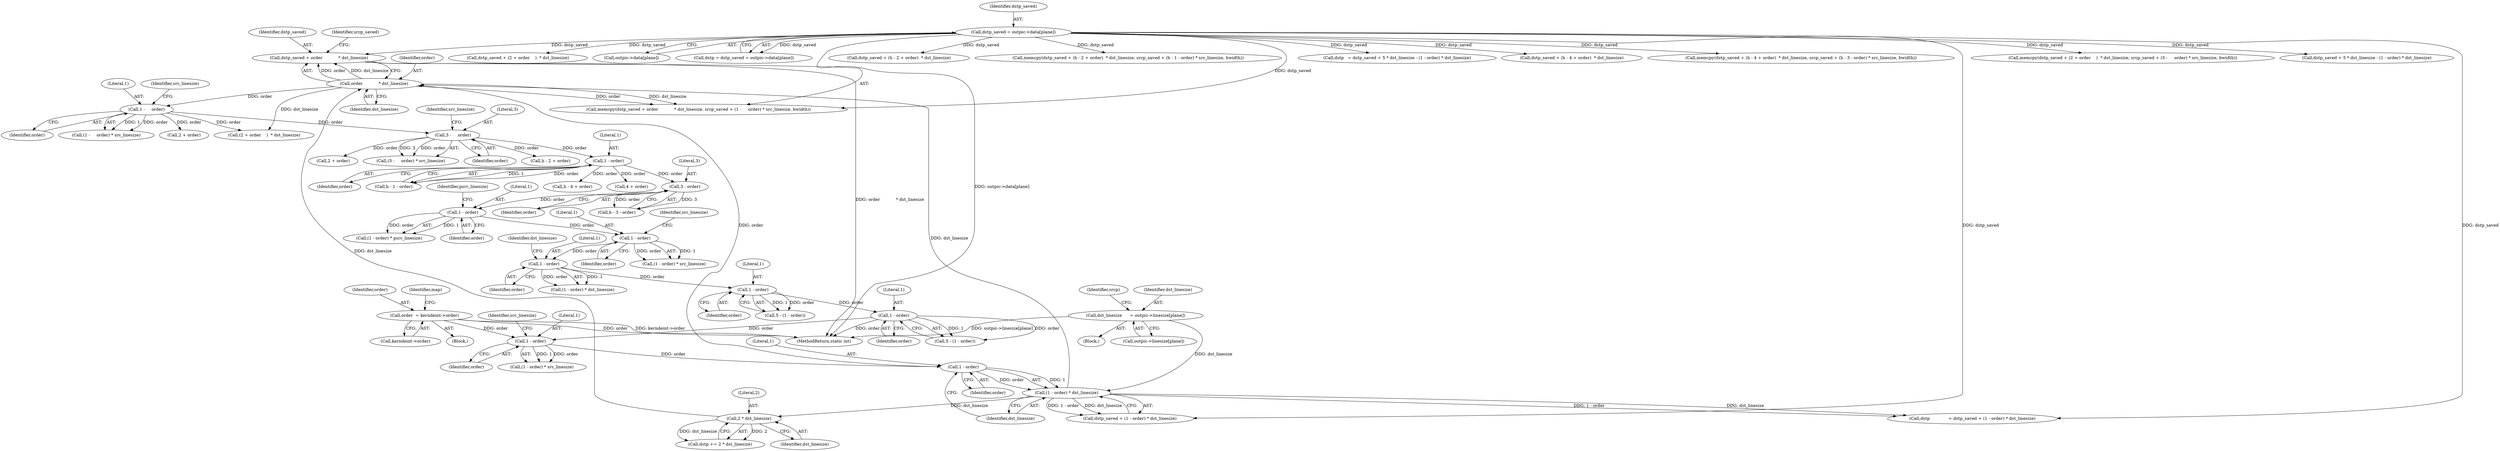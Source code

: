 digraph "0_FFmpeg_e43a0a232dbf6d3c161823c2e07c52e76227a1bc_5@pointer" {
"1000371" [label="(Call,dstp_saved + order            * dst_linesize)"];
"1000313" [label="(Call,dstp_saved = outpic->data[plane])"];
"1000373" [label="(Call,order            * dst_linesize)"];
"1000341" [label="(Call,1 - order)"];
"1000332" [label="(Call,1 - order)"];
"1000186" [label="(Call,order  = kerndeint->order)"];
"1000587" [label="(Call,1 - order)"];
"1000578" [label="(Call,1 - order)"];
"1000569" [label="(Call,1 - order)"];
"1000504" [label="(Call,1 - order)"];
"1000453" [label="(Call,1 - order)"];
"1000435" [label="(Call,3 - order)"];
"1000415" [label="(Call,1 - order)"];
"1000395" [label="(Call,3 -     order)"];
"1000379" [label="(Call,1 -     order)"];
"1000367" [label="(Call,2 * dst_linesize)"];
"1000340" [label="(Call,(1 - order) * dst_linesize)"];
"1000320" [label="(Call,dst_linesize      = outpic->linesize[plane])"];
"1000572" [label="(Identifier,dst_linesize)"];
"1000385" [label="(Call,dstp_saved + (2 + order    )  * dst_linesize)"];
"1000315" [label="(Call,outpic->data[plane])"];
"1000311" [label="(Call,dstp = dstp_saved = outpic->data[plane])"];
"1001159" [label="(MethodReturn,static int)"];
"1000314" [label="(Identifier,dstp_saved)"];
"1000186" [label="(Call,order  = kerndeint->order)"];
"1000373" [label="(Call,order            * dst_linesize)"];
"1000381" [label="(Identifier,order)"];
"1000380" [label="(Literal,1)"];
"1000505" [label="(Literal,1)"];
"1000404" [label="(Call,h - 2 + order)"];
"1000344" [label="(Identifier,dst_linesize)"];
"1000587" [label="(Call,1 - order)"];
"1000454" [label="(Literal,1)"];
"1000426" [label="(Call,4 + order)"];
"1000578" [label="(Call,1 - order)"];
"1000585" [label="(Call,5 - (1 - order))"];
"1000571" [label="(Identifier,order)"];
"1000313" [label="(Call,dstp_saved = outpic->data[plane])"];
"1000395" [label="(Call,3 -     order)"];
"1000328" [label="(Identifier,srcp)"];
"1000379" [label="(Call,1 -     order)"];
"1000456" [label="(Identifier,psrc_linesize)"];
"1000568" [label="(Call,(1 - order) * dst_linesize)"];
"1000503" [label="(Call,(1 - order) * src_linesize)"];
"1000321" [label="(Identifier,dst_linesize)"];
"1000401" [label="(Call,dstp_saved + (h - 2 + order)  * dst_linesize)"];
"1000334" [label="(Identifier,order)"];
"1000335" [label="(Identifier,src_linesize)"];
"1000367" [label="(Call,2 * dst_linesize)"];
"1000371" [label="(Call,dstp_saved + order            * dst_linesize)"];
"1000331" [label="(Call,(1 - order) * src_linesize)"];
"1000398" [label="(Identifier,src_linesize)"];
"1000453" [label="(Call,1 - order)"];
"1000340" [label="(Call,(1 - order) * dst_linesize)"];
"1000120" [label="(Block,)"];
"1000406" [label="(Call,2 + order)"];
"1000264" [label="(Block,)"];
"1000452" [label="(Call,(1 - order) * psrc_linesize)"];
"1000375" [label="(Identifier,dst_linesize)"];
"1000341" [label="(Call,1 - order)"];
"1000588" [label="(Literal,1)"];
"1000433" [label="(Call,h - 3 - order)"];
"1000400" [label="(Call,memcpy(dstp_saved + (h - 2 + order)  * dst_linesize, srcp_saved + (h - 1 - order) * src_linesize, bwidth))"];
"1000365" [label="(Call,dstp += 2 * dst_linesize)"];
"1000343" [label="(Identifier,order)"];
"1000378" [label="(Call,(1 -     order) * src_linesize)"];
"1000436" [label="(Literal,3)"];
"1000387" [label="(Call,(2 + order    )  * dst_linesize)"];
"1000370" [label="(Call,memcpy(dstp_saved + order            * dst_linesize, srcp_saved + (1 -     order) * src_linesize, bwidth))"];
"1000437" [label="(Identifier,order)"];
"1000372" [label="(Identifier,dstp_saved)"];
"1000320" [label="(Call,dst_linesize      = outpic->linesize[plane])"];
"1000560" [label="(Call,dstp   = dstp_saved + 5 * dst_linesize - (1 - order) * dst_linesize)"];
"1000421" [label="(Call,dstp_saved + (h - 4 + order)  * dst_linesize)"];
"1000338" [label="(Call,dstp_saved + (1 - order) * dst_linesize)"];
"1000507" [label="(Identifier,src_linesize)"];
"1000368" [label="(Literal,2)"];
"1000420" [label="(Call,memcpy(dstp_saved + (h - 4 + order)  * dst_linesize, srcp_saved + (h - 3 - order) * src_linesize, bwidth))"];
"1000417" [label="(Identifier,order)"];
"1000336" [label="(Call,dstp              = dstp_saved + (1 - order) * dst_linesize)"];
"1000394" [label="(Call,(3 -     order) * src_linesize)"];
"1000579" [label="(Literal,1)"];
"1000384" [label="(Call,memcpy(dstp_saved + (2 + order    )  * dst_linesize, srcp_saved + (3 -     order) * src_linesize, bwidth))"];
"1000342" [label="(Literal,1)"];
"1000569" [label="(Call,1 - order)"];
"1000369" [label="(Identifier,dst_linesize)"];
"1000388" [label="(Call,2 + order)"];
"1000188" [label="(Call,kerndeint->order)"];
"1000382" [label="(Identifier,src_linesize)"];
"1000562" [label="(Call,dstp_saved + 5 * dst_linesize - (1 - order) * dst_linesize)"];
"1000413" [label="(Call,h - 1 - order)"];
"1000374" [label="(Identifier,order)"];
"1000570" [label="(Literal,1)"];
"1000424" [label="(Call,h - 4 + order)"];
"1000576" [label="(Call,5 - (1 - order))"];
"1000416" [label="(Literal,1)"];
"1000332" [label="(Call,1 - order)"];
"1000504" [label="(Call,1 - order)"];
"1000589" [label="(Identifier,order)"];
"1000396" [label="(Literal,3)"];
"1000187" [label="(Identifier,order)"];
"1000506" [label="(Identifier,order)"];
"1000377" [label="(Identifier,srcp_saved)"];
"1000322" [label="(Call,outpic->linesize[plane])"];
"1000580" [label="(Identifier,order)"];
"1000397" [label="(Identifier,order)"];
"1000455" [label="(Identifier,order)"];
"1000333" [label="(Literal,1)"];
"1000415" [label="(Call,1 - order)"];
"1000193" [label="(Identifier,map)"];
"1000435" [label="(Call,3 - order)"];
"1000371" -> "1000370"  [label="AST: "];
"1000371" -> "1000373"  [label="CFG: "];
"1000372" -> "1000371"  [label="AST: "];
"1000373" -> "1000371"  [label="AST: "];
"1000377" -> "1000371"  [label="CFG: "];
"1000371" -> "1001159"  [label="DDG: order            * dst_linesize"];
"1000313" -> "1000371"  [label="DDG: dstp_saved"];
"1000373" -> "1000371"  [label="DDG: order"];
"1000373" -> "1000371"  [label="DDG: dst_linesize"];
"1000313" -> "1000311"  [label="AST: "];
"1000313" -> "1000315"  [label="CFG: "];
"1000314" -> "1000313"  [label="AST: "];
"1000315" -> "1000313"  [label="AST: "];
"1000311" -> "1000313"  [label="CFG: "];
"1000313" -> "1001159"  [label="DDG: outpic->data[plane]"];
"1000313" -> "1000311"  [label="DDG: dstp_saved"];
"1000313" -> "1000336"  [label="DDG: dstp_saved"];
"1000313" -> "1000338"  [label="DDG: dstp_saved"];
"1000313" -> "1000370"  [label="DDG: dstp_saved"];
"1000313" -> "1000384"  [label="DDG: dstp_saved"];
"1000313" -> "1000385"  [label="DDG: dstp_saved"];
"1000313" -> "1000400"  [label="DDG: dstp_saved"];
"1000313" -> "1000401"  [label="DDG: dstp_saved"];
"1000313" -> "1000420"  [label="DDG: dstp_saved"];
"1000313" -> "1000421"  [label="DDG: dstp_saved"];
"1000313" -> "1000560"  [label="DDG: dstp_saved"];
"1000313" -> "1000562"  [label="DDG: dstp_saved"];
"1000373" -> "1000375"  [label="CFG: "];
"1000374" -> "1000373"  [label="AST: "];
"1000375" -> "1000373"  [label="AST: "];
"1000373" -> "1000370"  [label="DDG: order"];
"1000373" -> "1000370"  [label="DDG: dst_linesize"];
"1000341" -> "1000373"  [label="DDG: order"];
"1000367" -> "1000373"  [label="DDG: dst_linesize"];
"1000340" -> "1000373"  [label="DDG: dst_linesize"];
"1000373" -> "1000379"  [label="DDG: order"];
"1000373" -> "1000387"  [label="DDG: dst_linesize"];
"1000341" -> "1000340"  [label="AST: "];
"1000341" -> "1000343"  [label="CFG: "];
"1000342" -> "1000341"  [label="AST: "];
"1000343" -> "1000341"  [label="AST: "];
"1000344" -> "1000341"  [label="CFG: "];
"1000341" -> "1000340"  [label="DDG: 1"];
"1000341" -> "1000340"  [label="DDG: order"];
"1000332" -> "1000341"  [label="DDG: order"];
"1000332" -> "1000331"  [label="AST: "];
"1000332" -> "1000334"  [label="CFG: "];
"1000333" -> "1000332"  [label="AST: "];
"1000334" -> "1000332"  [label="AST: "];
"1000335" -> "1000332"  [label="CFG: "];
"1000332" -> "1000331"  [label="DDG: 1"];
"1000332" -> "1000331"  [label="DDG: order"];
"1000186" -> "1000332"  [label="DDG: order"];
"1000587" -> "1000332"  [label="DDG: order"];
"1000186" -> "1000120"  [label="AST: "];
"1000186" -> "1000188"  [label="CFG: "];
"1000187" -> "1000186"  [label="AST: "];
"1000188" -> "1000186"  [label="AST: "];
"1000193" -> "1000186"  [label="CFG: "];
"1000186" -> "1001159"  [label="DDG: kerndeint->order"];
"1000186" -> "1001159"  [label="DDG: order"];
"1000587" -> "1000585"  [label="AST: "];
"1000587" -> "1000589"  [label="CFG: "];
"1000588" -> "1000587"  [label="AST: "];
"1000589" -> "1000587"  [label="AST: "];
"1000585" -> "1000587"  [label="CFG: "];
"1000587" -> "1001159"  [label="DDG: order"];
"1000587" -> "1000585"  [label="DDG: 1"];
"1000587" -> "1000585"  [label="DDG: order"];
"1000578" -> "1000587"  [label="DDG: order"];
"1000578" -> "1000576"  [label="AST: "];
"1000578" -> "1000580"  [label="CFG: "];
"1000579" -> "1000578"  [label="AST: "];
"1000580" -> "1000578"  [label="AST: "];
"1000576" -> "1000578"  [label="CFG: "];
"1000578" -> "1000576"  [label="DDG: 1"];
"1000578" -> "1000576"  [label="DDG: order"];
"1000569" -> "1000578"  [label="DDG: order"];
"1000569" -> "1000568"  [label="AST: "];
"1000569" -> "1000571"  [label="CFG: "];
"1000570" -> "1000569"  [label="AST: "];
"1000571" -> "1000569"  [label="AST: "];
"1000572" -> "1000569"  [label="CFG: "];
"1000569" -> "1000568"  [label="DDG: 1"];
"1000569" -> "1000568"  [label="DDG: order"];
"1000504" -> "1000569"  [label="DDG: order"];
"1000504" -> "1000503"  [label="AST: "];
"1000504" -> "1000506"  [label="CFG: "];
"1000505" -> "1000504"  [label="AST: "];
"1000506" -> "1000504"  [label="AST: "];
"1000507" -> "1000504"  [label="CFG: "];
"1000504" -> "1000503"  [label="DDG: 1"];
"1000504" -> "1000503"  [label="DDG: order"];
"1000453" -> "1000504"  [label="DDG: order"];
"1000453" -> "1000452"  [label="AST: "];
"1000453" -> "1000455"  [label="CFG: "];
"1000454" -> "1000453"  [label="AST: "];
"1000455" -> "1000453"  [label="AST: "];
"1000456" -> "1000453"  [label="CFG: "];
"1000453" -> "1000452"  [label="DDG: 1"];
"1000453" -> "1000452"  [label="DDG: order"];
"1000435" -> "1000453"  [label="DDG: order"];
"1000435" -> "1000433"  [label="AST: "];
"1000435" -> "1000437"  [label="CFG: "];
"1000436" -> "1000435"  [label="AST: "];
"1000437" -> "1000435"  [label="AST: "];
"1000433" -> "1000435"  [label="CFG: "];
"1000435" -> "1000433"  [label="DDG: 3"];
"1000435" -> "1000433"  [label="DDG: order"];
"1000415" -> "1000435"  [label="DDG: order"];
"1000415" -> "1000413"  [label="AST: "];
"1000415" -> "1000417"  [label="CFG: "];
"1000416" -> "1000415"  [label="AST: "];
"1000417" -> "1000415"  [label="AST: "];
"1000413" -> "1000415"  [label="CFG: "];
"1000415" -> "1000413"  [label="DDG: 1"];
"1000415" -> "1000413"  [label="DDG: order"];
"1000395" -> "1000415"  [label="DDG: order"];
"1000415" -> "1000424"  [label="DDG: order"];
"1000415" -> "1000426"  [label="DDG: order"];
"1000395" -> "1000394"  [label="AST: "];
"1000395" -> "1000397"  [label="CFG: "];
"1000396" -> "1000395"  [label="AST: "];
"1000397" -> "1000395"  [label="AST: "];
"1000398" -> "1000395"  [label="CFG: "];
"1000395" -> "1000394"  [label="DDG: 3"];
"1000395" -> "1000394"  [label="DDG: order"];
"1000379" -> "1000395"  [label="DDG: order"];
"1000395" -> "1000404"  [label="DDG: order"];
"1000395" -> "1000406"  [label="DDG: order"];
"1000379" -> "1000378"  [label="AST: "];
"1000379" -> "1000381"  [label="CFG: "];
"1000380" -> "1000379"  [label="AST: "];
"1000381" -> "1000379"  [label="AST: "];
"1000382" -> "1000379"  [label="CFG: "];
"1000379" -> "1000378"  [label="DDG: 1"];
"1000379" -> "1000378"  [label="DDG: order"];
"1000379" -> "1000387"  [label="DDG: order"];
"1000379" -> "1000388"  [label="DDG: order"];
"1000367" -> "1000365"  [label="AST: "];
"1000367" -> "1000369"  [label="CFG: "];
"1000368" -> "1000367"  [label="AST: "];
"1000369" -> "1000367"  [label="AST: "];
"1000365" -> "1000367"  [label="CFG: "];
"1000367" -> "1000365"  [label="DDG: 2"];
"1000367" -> "1000365"  [label="DDG: dst_linesize"];
"1000340" -> "1000367"  [label="DDG: dst_linesize"];
"1000340" -> "1000338"  [label="AST: "];
"1000340" -> "1000344"  [label="CFG: "];
"1000344" -> "1000340"  [label="AST: "];
"1000338" -> "1000340"  [label="CFG: "];
"1000340" -> "1000336"  [label="DDG: 1 - order"];
"1000340" -> "1000336"  [label="DDG: dst_linesize"];
"1000340" -> "1000338"  [label="DDG: 1 - order"];
"1000340" -> "1000338"  [label="DDG: dst_linesize"];
"1000320" -> "1000340"  [label="DDG: dst_linesize"];
"1000320" -> "1000264"  [label="AST: "];
"1000320" -> "1000322"  [label="CFG: "];
"1000321" -> "1000320"  [label="AST: "];
"1000322" -> "1000320"  [label="AST: "];
"1000328" -> "1000320"  [label="CFG: "];
"1000320" -> "1001159"  [label="DDG: outpic->linesize[plane]"];
}
